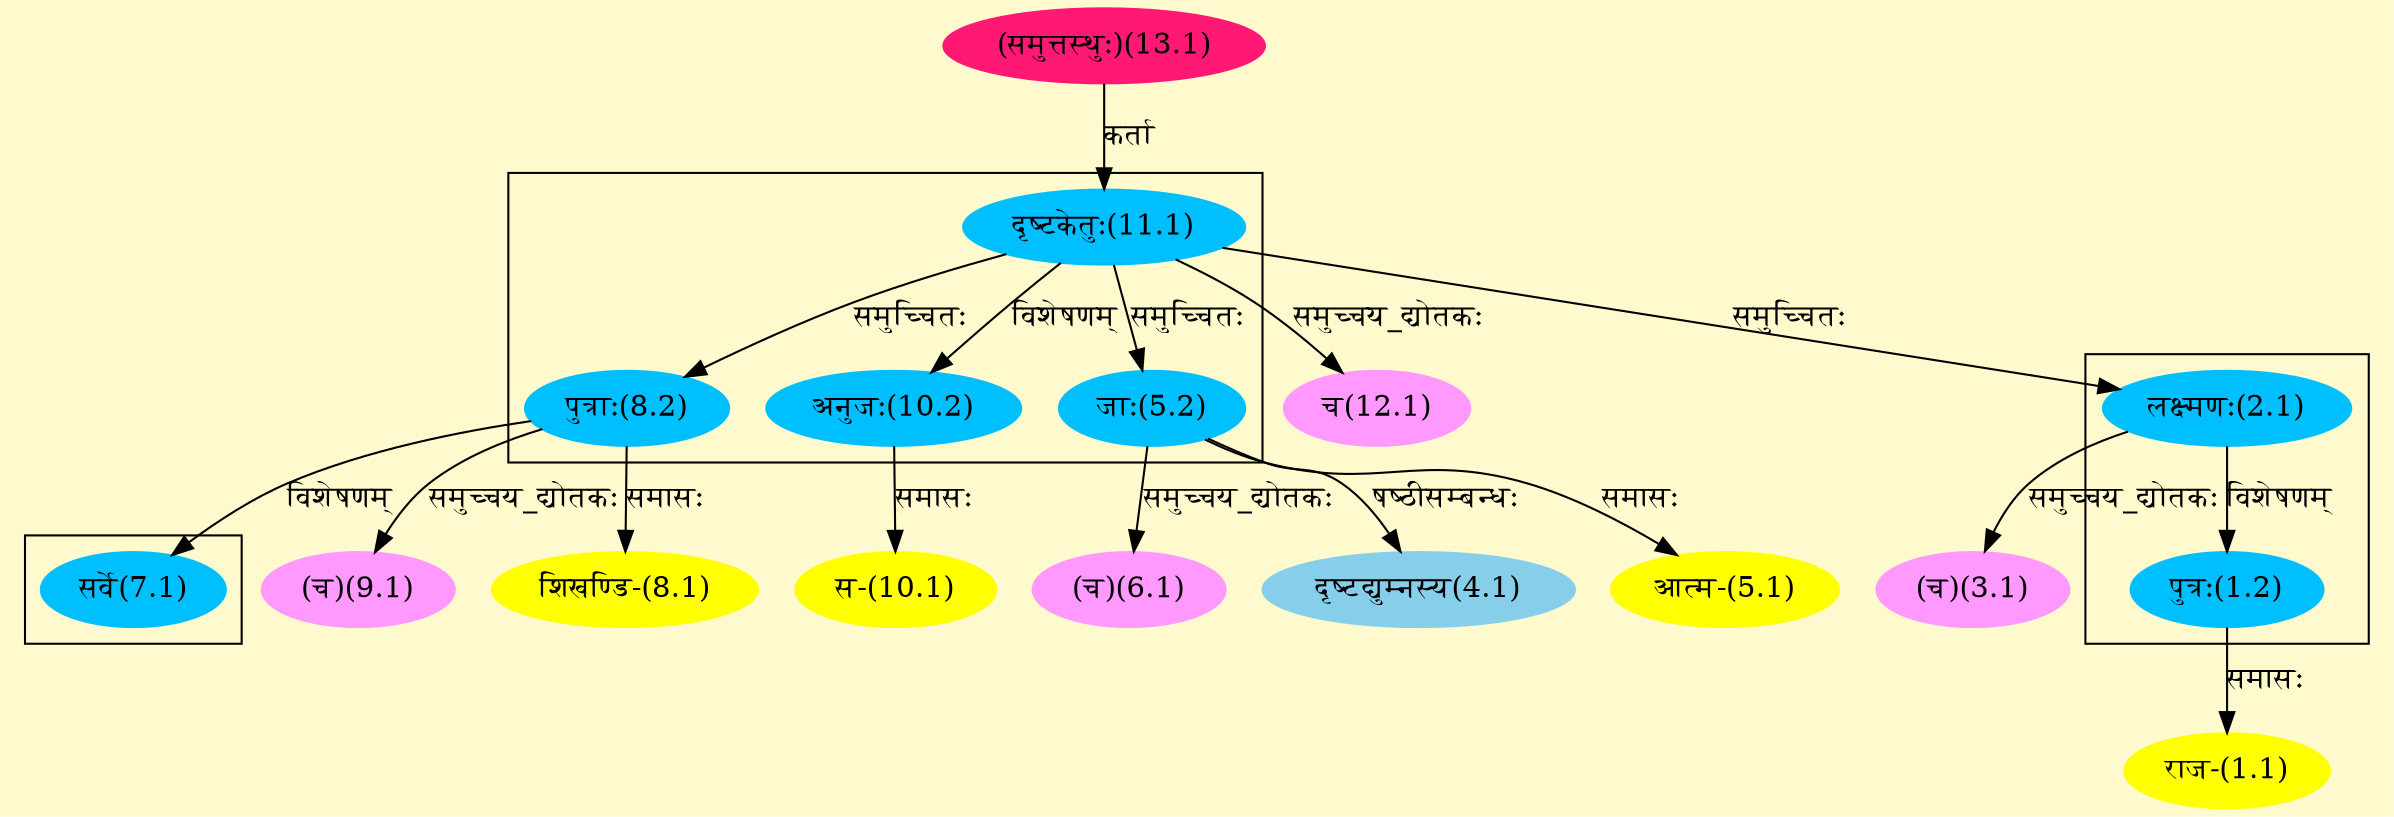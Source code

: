 digraph G{
rankdir=BT;
 compound=true;
 bgcolor="lemonchiffon1";

subgraph cluster_1{
Node1_2 [style=filled, color="#00BFFF" label = "पुत्रः(1.2)"]
Node2_1 [style=filled, color="#00BFFF" label = "लक्ष्मणः(2.1)"]

}

subgraph cluster_2{
Node2_1 [style=filled, color="#00BFFF" label = "लक्ष्मणः(2.1)"]
Node11_1 [style=filled, color="#00BFFF" label = "दृष्टकेतुः(11.1)"]
Node5_2 [style=filled, color="#00BFFF" label = "जाः(5.2)"]
Node8_2 [style=filled, color="#00BFFF" label = "पुत्राः(8.2)"]
Node10_2 [style=filled, color="#00BFFF" label = "अनुजः(10.2)"]

}

subgraph cluster_3{
Node7_1 [style=filled, color="#00BFFF" label = "सर्वे(7.1)"]
Node8_2 [style=filled, color="#00BFFF" label = "पुत्राः(8.2)"]

}
Node1_1 [style=filled, color="#FFFF00" label = "राज-(1.1)"]
Node1_2 [style=filled, color="#00BFFF" label = "पुत्रः(1.2)"]
Node3_1 [style=filled, color="#FF99FF" label = "(च)(3.1)"]
Node2_1 [style=filled, color="#00BFFF" label = "लक्ष्मणः(2.1)"]
Node4_1 [style=filled, color="#87CEEB" label = "दृष्टद्युम्नस्य(4.1)"]
Node5_2 [style=filled, color="#00BFFF" label = "जाः(5.2)"]
Node5_1 [style=filled, color="#FFFF00" label = "आत्म-(5.1)"]
Node6_1 [style=filled, color="#FF99FF" label = "(च)(6.1)"]
Node8_1 [style=filled, color="#FFFF00" label = "शिखण्डि-(8.1)"]
Node8_2 [style=filled, color="#00BFFF" label = "पुत्राः(8.2)"]
Node9_1 [style=filled, color="#FF99FF" label = "(च)(9.1)"]
Node10_1 [style=filled, color="#FFFF00" label = "स-(10.1)"]
Node10_2 [style=filled, color="#00BFFF" label = "अनुजः(10.2)"]
Node11_1 [style=filled, color="#00BFFF" label = "दृष्टकेतुः(11.1)"]
Node13_1 [style=filled, color="#FF1975" label = "(समुत्तस्थुः)(13.1)"]
Node12_1 [style=filled, color="#FF99FF" label = "च(12.1)"]
/* Start of Relations section */

Node1_1 -> Node1_2 [  label="समासः"  dir="back" ]
Node1_2 -> Node2_1 [  label="विशेषणम्"  dir="back" ]
Node2_1 -> Node11_1 [  label="समुच्चितः"  dir="back" ]
Node3_1 -> Node2_1 [  label="समुच्चय_द्योतकः"  dir="back" ]
Node4_1 -> Node5_2 [  label="षष्ठीसम्बन्धः"  dir="back" ]
Node5_1 -> Node5_2 [  label="समासः"  dir="back" ]
Node5_2 -> Node11_1 [  label="समुच्चितः"  dir="back" ]
Node6_1 -> Node5_2 [  label="समुच्चय_द्योतकः"  dir="back" ]
Node7_1 -> Node8_2 [  label="विशेषणम्"  dir="back" ]
Node8_1 -> Node8_2 [  label="समासः"  dir="back" ]
Node8_2 -> Node11_1 [  label="समुच्चितः"  dir="back" ]
Node9_1 -> Node8_2 [  label="समुच्चय_द्योतकः"  dir="back" ]
Node10_1 -> Node10_2 [  label="समासः"  dir="back" ]
Node10_2 -> Node11_1 [  label="विशेषणम्"  dir="back" ]
Node11_1 -> Node13_1 [  label="कर्ता"  dir="back" ]
Node12_1 -> Node11_1 [  label="समुच्चय_द्योतकः"  dir="back" ]
}

